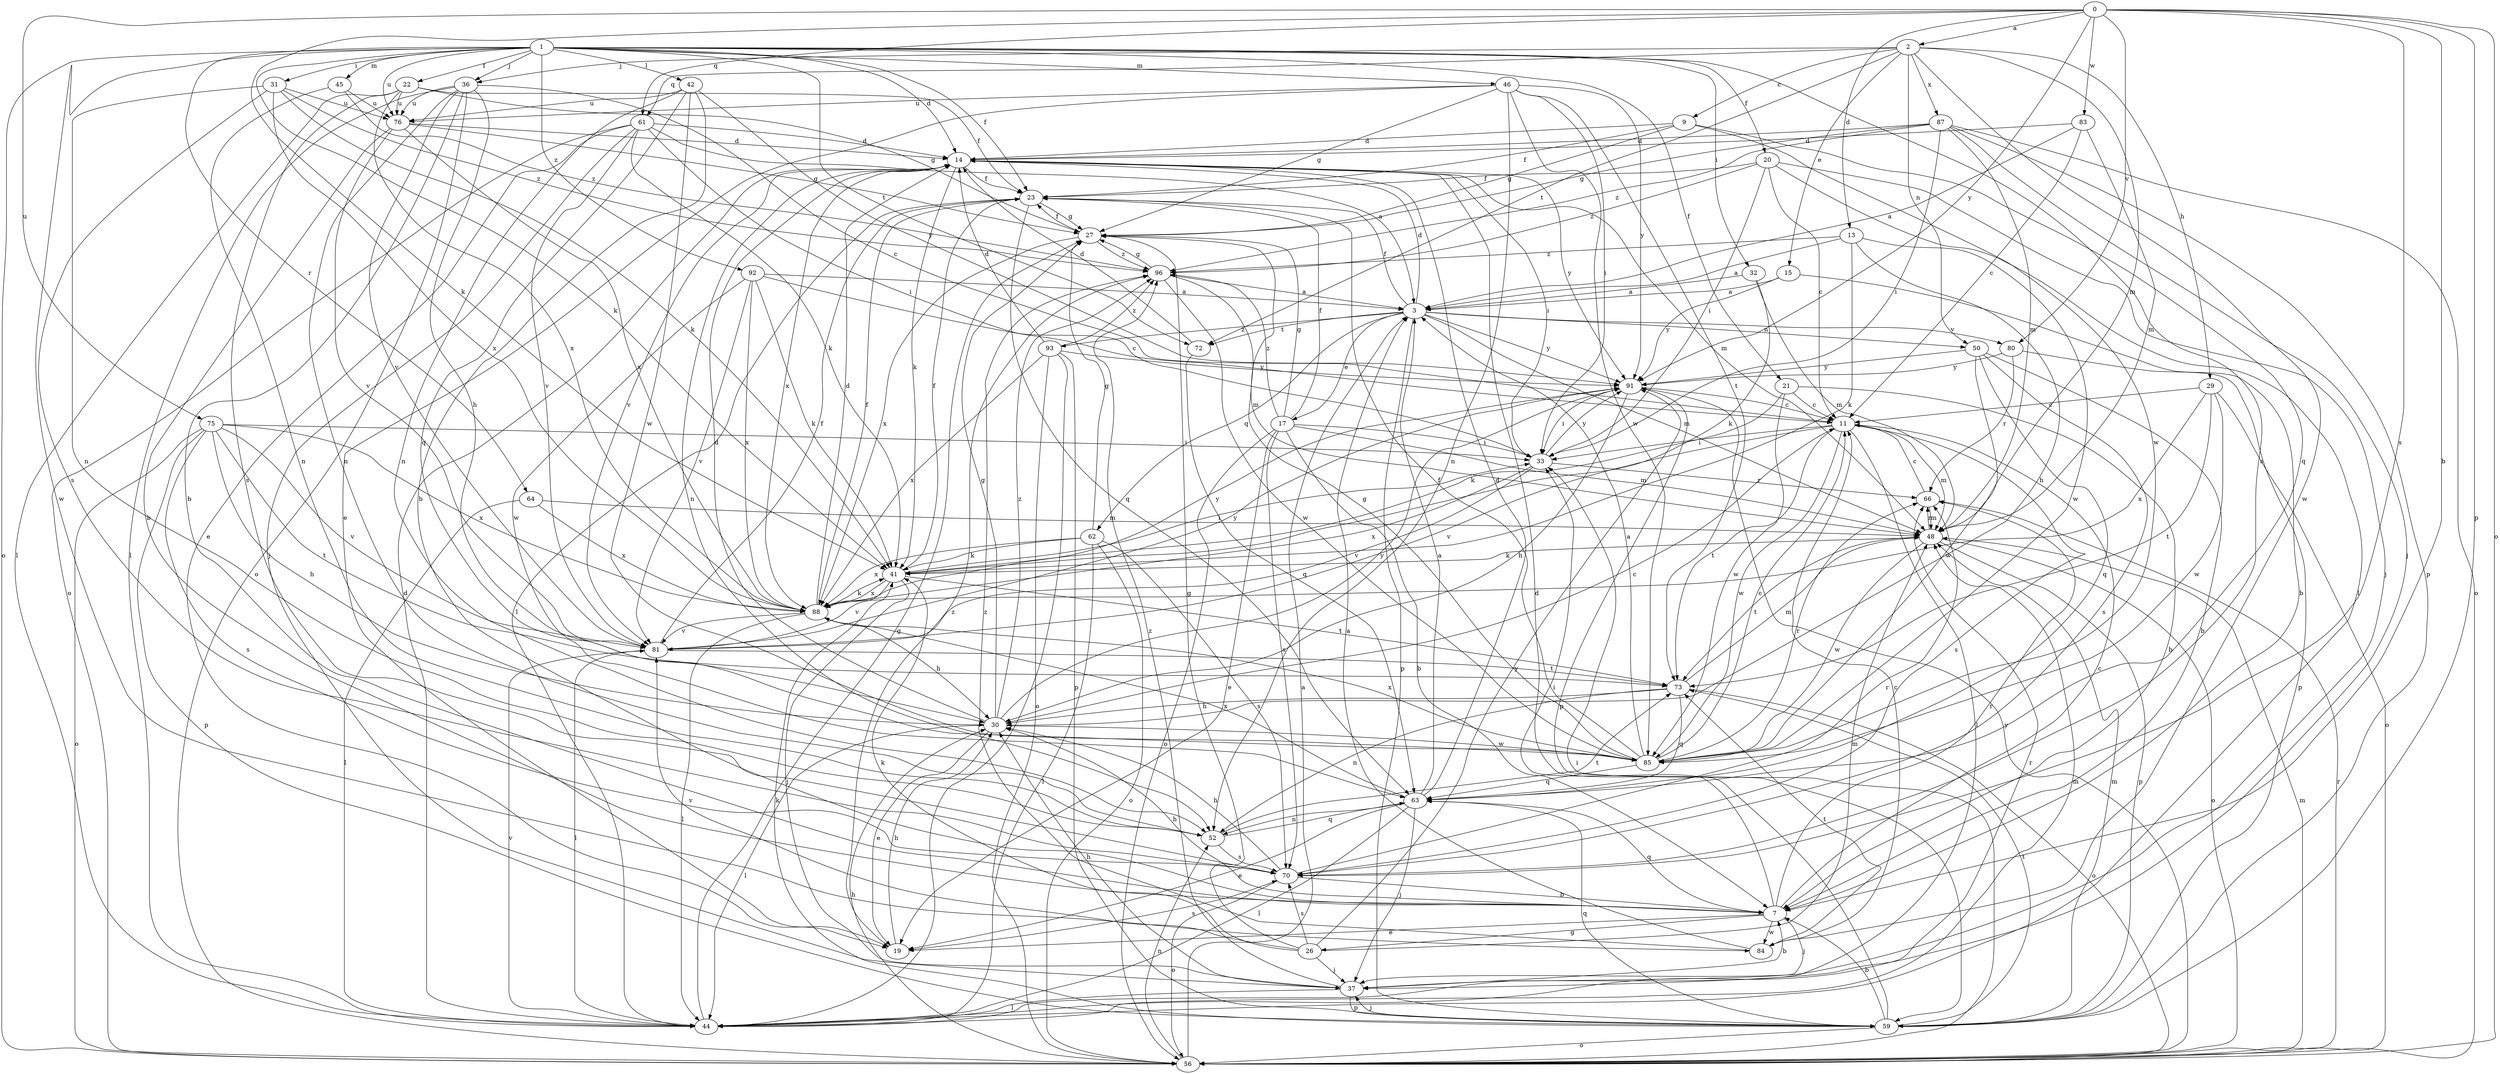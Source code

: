 strict digraph  {
0;
1;
2;
3;
7;
9;
11;
13;
14;
15;
17;
19;
20;
21;
22;
23;
26;
27;
29;
30;
31;
32;
33;
36;
37;
41;
42;
44;
45;
46;
48;
50;
52;
56;
59;
61;
62;
63;
64;
66;
70;
72;
73;
75;
76;
80;
81;
83;
84;
85;
87;
88;
91;
92;
93;
96;
0 -> 2  [label=a];
0 -> 7  [label=b];
0 -> 13  [label=d];
0 -> 41  [label=k];
0 -> 56  [label=o];
0 -> 59  [label=p];
0 -> 61  [label=q];
0 -> 70  [label=s];
0 -> 75  [label=u];
0 -> 80  [label=v];
0 -> 83  [label=w];
0 -> 91  [label=y];
1 -> 14  [label=d];
1 -> 20  [label=f];
1 -> 21  [label=f];
1 -> 22  [label=f];
1 -> 23  [label=f];
1 -> 31  [label=i];
1 -> 32  [label=i];
1 -> 36  [label=j];
1 -> 41  [label=k];
1 -> 42  [label=l];
1 -> 45  [label=m];
1 -> 46  [label=m];
1 -> 56  [label=o];
1 -> 64  [label=r];
1 -> 70  [label=s];
1 -> 72  [label=t];
1 -> 76  [label=u];
1 -> 84  [label=w];
1 -> 92  [label=z];
2 -> 9  [label=c];
2 -> 15  [label=e];
2 -> 29  [label=h];
2 -> 36  [label=j];
2 -> 48  [label=m];
2 -> 50  [label=n];
2 -> 61  [label=q];
2 -> 72  [label=t];
2 -> 84  [label=w];
2 -> 87  [label=x];
3 -> 14  [label=d];
3 -> 17  [label=e];
3 -> 23  [label=f];
3 -> 48  [label=m];
3 -> 50  [label=n];
3 -> 59  [label=p];
3 -> 62  [label=q];
3 -> 72  [label=t];
3 -> 80  [label=v];
3 -> 91  [label=y];
3 -> 93  [label=z];
7 -> 11  [label=c];
7 -> 19  [label=e];
7 -> 26  [label=g];
7 -> 30  [label=h];
7 -> 33  [label=i];
7 -> 37  [label=j];
7 -> 63  [label=q];
7 -> 66  [label=r];
7 -> 84  [label=w];
9 -> 14  [label=d];
9 -> 23  [label=f];
9 -> 27  [label=g];
9 -> 63  [label=q];
9 -> 85  [label=w];
11 -> 33  [label=i];
11 -> 44  [label=l];
11 -> 48  [label=m];
11 -> 70  [label=s];
11 -> 73  [label=t];
11 -> 81  [label=v];
11 -> 85  [label=w];
13 -> 3  [label=a];
13 -> 30  [label=h];
13 -> 41  [label=k];
13 -> 85  [label=w];
13 -> 96  [label=z];
14 -> 23  [label=f];
14 -> 33  [label=i];
14 -> 41  [label=k];
14 -> 48  [label=m];
14 -> 52  [label=n];
14 -> 81  [label=v];
14 -> 88  [label=x];
14 -> 91  [label=y];
15 -> 3  [label=a];
15 -> 7  [label=b];
15 -> 91  [label=y];
17 -> 7  [label=b];
17 -> 19  [label=e];
17 -> 23  [label=f];
17 -> 27  [label=g];
17 -> 33  [label=i];
17 -> 48  [label=m];
17 -> 56  [label=o];
17 -> 70  [label=s];
17 -> 96  [label=z];
19 -> 30  [label=h];
19 -> 70  [label=s];
19 -> 96  [label=z];
20 -> 11  [label=c];
20 -> 23  [label=f];
20 -> 33  [label=i];
20 -> 37  [label=j];
20 -> 44  [label=l];
20 -> 96  [label=z];
21 -> 7  [label=b];
21 -> 11  [label=c];
21 -> 41  [label=k];
21 -> 85  [label=w];
22 -> 23  [label=f];
22 -> 27  [label=g];
22 -> 44  [label=l];
22 -> 70  [label=s];
22 -> 76  [label=u];
22 -> 88  [label=x];
23 -> 27  [label=g];
23 -> 44  [label=l];
23 -> 63  [label=q];
26 -> 27  [label=g];
26 -> 37  [label=j];
26 -> 41  [label=k];
26 -> 48  [label=m];
26 -> 70  [label=s];
26 -> 81  [label=v];
26 -> 91  [label=y];
27 -> 23  [label=f];
27 -> 88  [label=x];
27 -> 96  [label=z];
29 -> 11  [label=c];
29 -> 56  [label=o];
29 -> 73  [label=t];
29 -> 85  [label=w];
29 -> 88  [label=x];
30 -> 11  [label=c];
30 -> 14  [label=d];
30 -> 19  [label=e];
30 -> 27  [label=g];
30 -> 44  [label=l];
30 -> 85  [label=w];
30 -> 91  [label=y];
30 -> 96  [label=z];
31 -> 41  [label=k];
31 -> 52  [label=n];
31 -> 70  [label=s];
31 -> 76  [label=u];
31 -> 88  [label=x];
31 -> 96  [label=z];
32 -> 3  [label=a];
32 -> 41  [label=k];
32 -> 48  [label=m];
33 -> 66  [label=r];
33 -> 81  [label=v];
33 -> 88  [label=x];
33 -> 91  [label=y];
36 -> 7  [label=b];
36 -> 11  [label=c];
36 -> 30  [label=h];
36 -> 44  [label=l];
36 -> 52  [label=n];
36 -> 56  [label=o];
36 -> 76  [label=u];
36 -> 81  [label=v];
37 -> 7  [label=b];
37 -> 30  [label=h];
37 -> 44  [label=l];
37 -> 59  [label=p];
37 -> 96  [label=z];
41 -> 23  [label=f];
41 -> 33  [label=i];
41 -> 37  [label=j];
41 -> 73  [label=t];
41 -> 81  [label=v];
41 -> 88  [label=x];
42 -> 7  [label=b];
42 -> 52  [label=n];
42 -> 63  [label=q];
42 -> 76  [label=u];
42 -> 85  [label=w];
42 -> 91  [label=y];
44 -> 14  [label=d];
44 -> 27  [label=g];
44 -> 48  [label=m];
44 -> 66  [label=r];
44 -> 81  [label=v];
45 -> 52  [label=n];
45 -> 76  [label=u];
45 -> 96  [label=z];
46 -> 19  [label=e];
46 -> 27  [label=g];
46 -> 33  [label=i];
46 -> 52  [label=n];
46 -> 73  [label=t];
46 -> 76  [label=u];
46 -> 85  [label=w];
46 -> 91  [label=y];
48 -> 41  [label=k];
48 -> 56  [label=o];
48 -> 59  [label=p];
48 -> 66  [label=r];
48 -> 73  [label=t];
48 -> 85  [label=w];
50 -> 7  [label=b];
50 -> 63  [label=q];
50 -> 70  [label=s];
50 -> 85  [label=w];
50 -> 91  [label=y];
52 -> 63  [label=q];
52 -> 70  [label=s];
52 -> 73  [label=t];
56 -> 3  [label=a];
56 -> 30  [label=h];
56 -> 33  [label=i];
56 -> 48  [label=m];
56 -> 52  [label=n];
56 -> 66  [label=r];
56 -> 91  [label=y];
59 -> 7  [label=b];
59 -> 14  [label=d];
59 -> 37  [label=j];
59 -> 41  [label=k];
59 -> 48  [label=m];
59 -> 56  [label=o];
59 -> 63  [label=q];
59 -> 73  [label=t];
61 -> 3  [label=a];
61 -> 14  [label=d];
61 -> 19  [label=e];
61 -> 33  [label=i];
61 -> 37  [label=j];
61 -> 41  [label=k];
61 -> 56  [label=o];
61 -> 81  [label=v];
62 -> 27  [label=g];
62 -> 41  [label=k];
62 -> 44  [label=l];
62 -> 56  [label=o];
62 -> 70  [label=s];
62 -> 88  [label=x];
63 -> 3  [label=a];
63 -> 14  [label=d];
63 -> 19  [label=e];
63 -> 37  [label=j];
63 -> 44  [label=l];
63 -> 52  [label=n];
63 -> 88  [label=x];
64 -> 44  [label=l];
64 -> 48  [label=m];
64 -> 88  [label=x];
66 -> 11  [label=c];
66 -> 48  [label=m];
70 -> 7  [label=b];
70 -> 30  [label=h];
70 -> 56  [label=o];
70 -> 66  [label=r];
72 -> 14  [label=d];
72 -> 63  [label=q];
73 -> 30  [label=h];
73 -> 48  [label=m];
73 -> 52  [label=n];
73 -> 56  [label=o];
73 -> 63  [label=q];
75 -> 30  [label=h];
75 -> 33  [label=i];
75 -> 56  [label=o];
75 -> 59  [label=p];
75 -> 70  [label=s];
75 -> 73  [label=t];
75 -> 81  [label=v];
75 -> 88  [label=x];
76 -> 7  [label=b];
76 -> 14  [label=d];
76 -> 27  [label=g];
76 -> 81  [label=v];
76 -> 88  [label=x];
80 -> 59  [label=p];
80 -> 66  [label=r];
80 -> 91  [label=y];
81 -> 23  [label=f];
81 -> 44  [label=l];
81 -> 73  [label=t];
81 -> 91  [label=y];
83 -> 3  [label=a];
83 -> 11  [label=c];
83 -> 14  [label=d];
83 -> 48  [label=m];
84 -> 3  [label=a];
84 -> 11  [label=c];
84 -> 73  [label=t];
84 -> 96  [label=z];
85 -> 3  [label=a];
85 -> 11  [label=c];
85 -> 23  [label=f];
85 -> 27  [label=g];
85 -> 63  [label=q];
85 -> 66  [label=r];
85 -> 88  [label=x];
87 -> 14  [label=d];
87 -> 27  [label=g];
87 -> 33  [label=i];
87 -> 37  [label=j];
87 -> 48  [label=m];
87 -> 56  [label=o];
87 -> 59  [label=p];
87 -> 96  [label=z];
88 -> 14  [label=d];
88 -> 23  [label=f];
88 -> 30  [label=h];
88 -> 41  [label=k];
88 -> 44  [label=l];
88 -> 81  [label=v];
88 -> 91  [label=y];
91 -> 11  [label=c];
91 -> 30  [label=h];
91 -> 33  [label=i];
91 -> 59  [label=p];
92 -> 3  [label=a];
92 -> 11  [label=c];
92 -> 41  [label=k];
92 -> 81  [label=v];
92 -> 85  [label=w];
92 -> 88  [label=x];
93 -> 14  [label=d];
93 -> 44  [label=l];
93 -> 56  [label=o];
93 -> 59  [label=p];
93 -> 88  [label=x];
93 -> 91  [label=y];
93 -> 96  [label=z];
96 -> 3  [label=a];
96 -> 27  [label=g];
96 -> 48  [label=m];
96 -> 85  [label=w];
}
